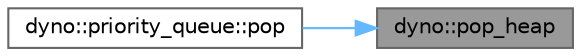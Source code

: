 digraph "dyno::pop_heap"
{
 // LATEX_PDF_SIZE
  bgcolor="transparent";
  edge [fontname=Helvetica,fontsize=10,labelfontname=Helvetica,labelfontsize=10];
  node [fontname=Helvetica,fontsize=10,shape=box,height=0.2,width=0.4];
  rankdir="RL";
  Node1 [id="Node000001",label="dyno::pop_heap",height=0.2,width=0.4,color="gray40", fillcolor="grey60", style="filled", fontcolor="black",tooltip=" "];
  Node1 -> Node2 [id="edge1_Node000001_Node000002",dir="back",color="steelblue1",style="solid",tooltip=" "];
  Node2 [id="Node000002",label="dyno::priority_queue::pop",height=0.2,width=0.4,color="grey40", fillcolor="white", style="filled",URL="$classdyno_1_1priority__queue.html#a61e80e0eaaf25b07c8a3b1d8e5576b52",tooltip=" "];
}
